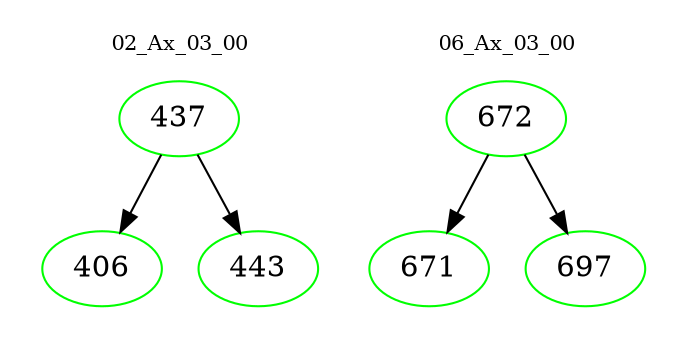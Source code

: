 digraph{
subgraph cluster_0 {
color = white
label = "02_Ax_03_00";
fontsize=10;
T0_437 [label="437", color="green"]
T0_437 -> T0_406 [color="black"]
T0_406 [label="406", color="green"]
T0_437 -> T0_443 [color="black"]
T0_443 [label="443", color="green"]
}
subgraph cluster_1 {
color = white
label = "06_Ax_03_00";
fontsize=10;
T1_672 [label="672", color="green"]
T1_672 -> T1_671 [color="black"]
T1_671 [label="671", color="green"]
T1_672 -> T1_697 [color="black"]
T1_697 [label="697", color="green"]
}
}
